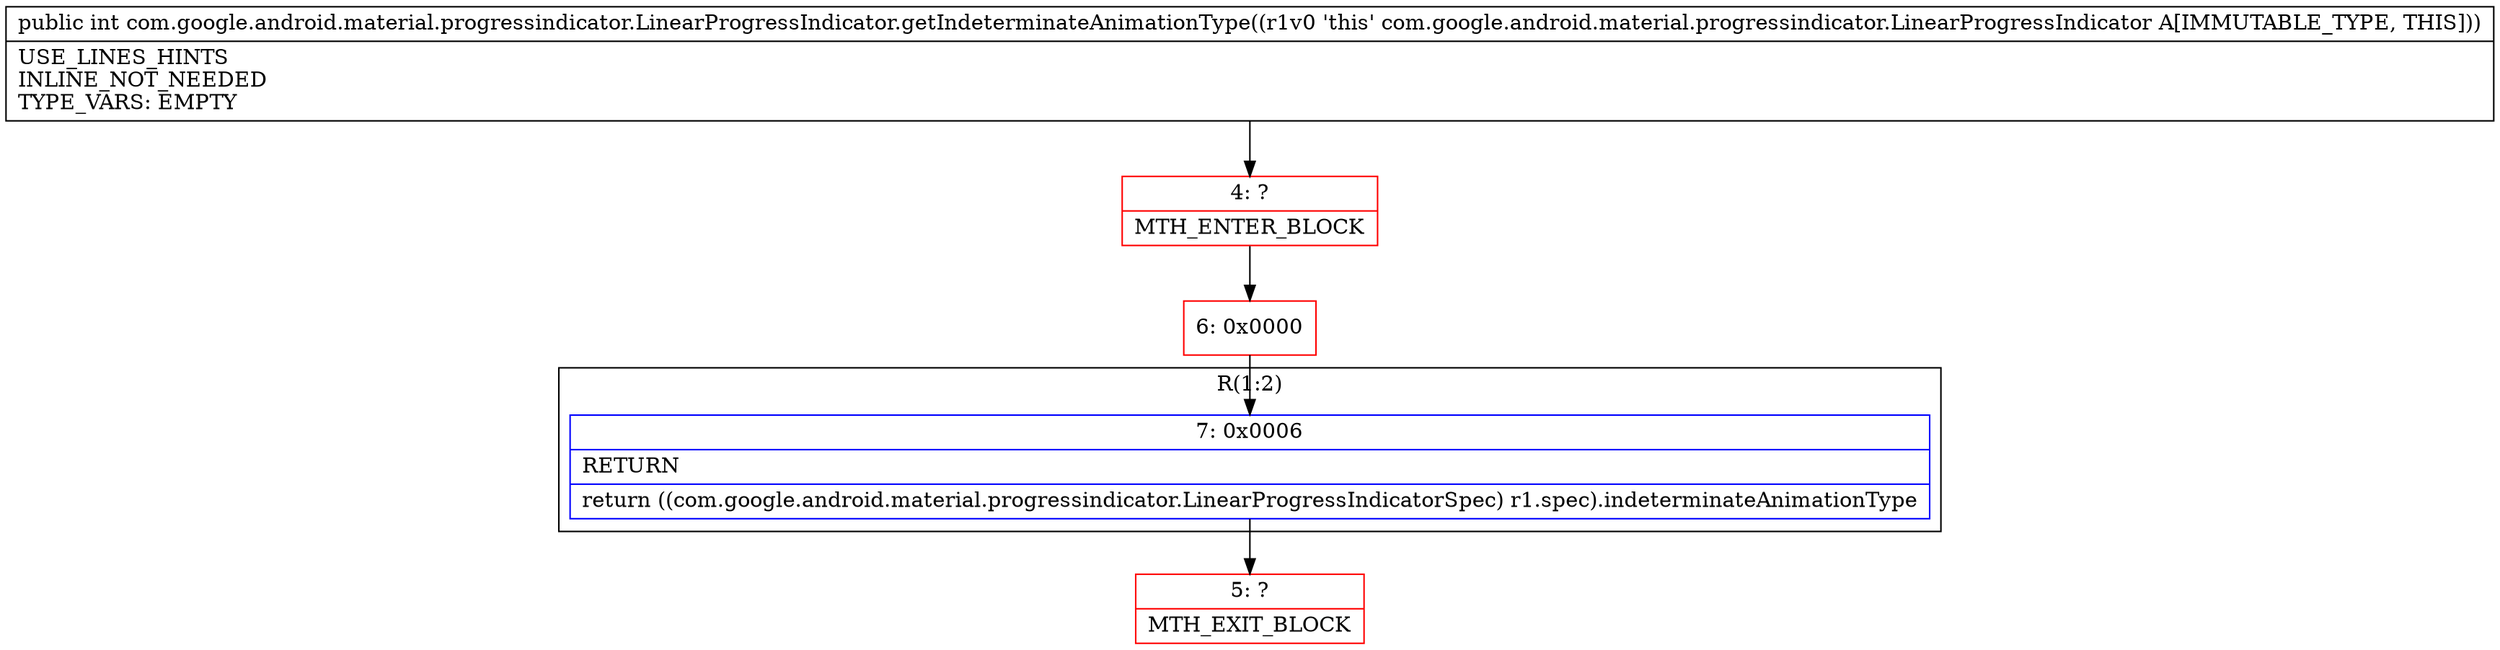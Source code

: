 digraph "CFG forcom.google.android.material.progressindicator.LinearProgressIndicator.getIndeterminateAnimationType()I" {
subgraph cluster_Region_36694882 {
label = "R(1:2)";
node [shape=record,color=blue];
Node_7 [shape=record,label="{7\:\ 0x0006|RETURN\l|return ((com.google.android.material.progressindicator.LinearProgressIndicatorSpec) r1.spec).indeterminateAnimationType\l}"];
}
Node_4 [shape=record,color=red,label="{4\:\ ?|MTH_ENTER_BLOCK\l}"];
Node_6 [shape=record,color=red,label="{6\:\ 0x0000}"];
Node_5 [shape=record,color=red,label="{5\:\ ?|MTH_EXIT_BLOCK\l}"];
MethodNode[shape=record,label="{public int com.google.android.material.progressindicator.LinearProgressIndicator.getIndeterminateAnimationType((r1v0 'this' com.google.android.material.progressindicator.LinearProgressIndicator A[IMMUTABLE_TYPE, THIS]))  | USE_LINES_HINTS\lINLINE_NOT_NEEDED\lTYPE_VARS: EMPTY\l}"];
MethodNode -> Node_4;Node_7 -> Node_5;
Node_4 -> Node_6;
Node_6 -> Node_7;
}

